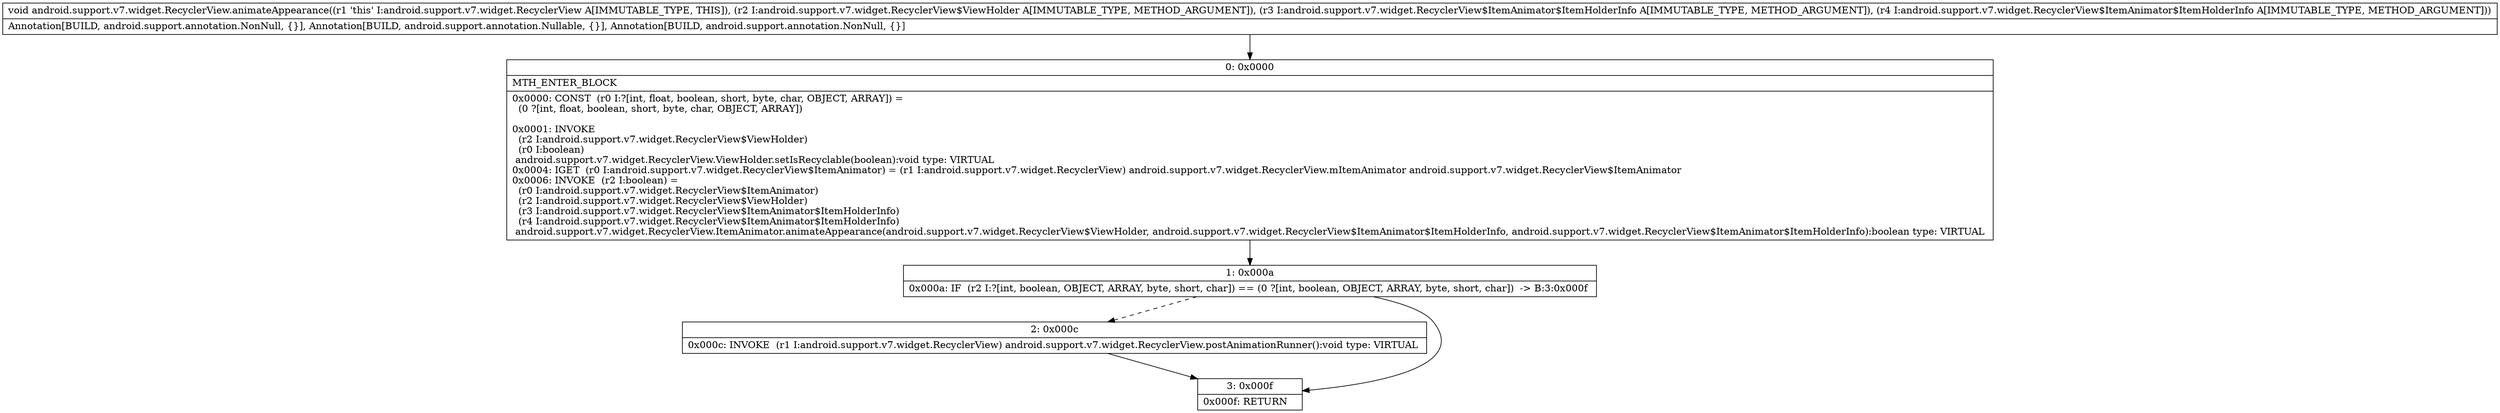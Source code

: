 digraph "CFG forandroid.support.v7.widget.RecyclerView.animateAppearance(Landroid\/support\/v7\/widget\/RecyclerView$ViewHolder;Landroid\/support\/v7\/widget\/RecyclerView$ItemAnimator$ItemHolderInfo;Landroid\/support\/v7\/widget\/RecyclerView$ItemAnimator$ItemHolderInfo;)V" {
Node_0 [shape=record,label="{0\:\ 0x0000|MTH_ENTER_BLOCK\l|0x0000: CONST  (r0 I:?[int, float, boolean, short, byte, char, OBJECT, ARRAY]) = \l  (0 ?[int, float, boolean, short, byte, char, OBJECT, ARRAY])\l \l0x0001: INVOKE  \l  (r2 I:android.support.v7.widget.RecyclerView$ViewHolder)\l  (r0 I:boolean)\l android.support.v7.widget.RecyclerView.ViewHolder.setIsRecyclable(boolean):void type: VIRTUAL \l0x0004: IGET  (r0 I:android.support.v7.widget.RecyclerView$ItemAnimator) = (r1 I:android.support.v7.widget.RecyclerView) android.support.v7.widget.RecyclerView.mItemAnimator android.support.v7.widget.RecyclerView$ItemAnimator \l0x0006: INVOKE  (r2 I:boolean) = \l  (r0 I:android.support.v7.widget.RecyclerView$ItemAnimator)\l  (r2 I:android.support.v7.widget.RecyclerView$ViewHolder)\l  (r3 I:android.support.v7.widget.RecyclerView$ItemAnimator$ItemHolderInfo)\l  (r4 I:android.support.v7.widget.RecyclerView$ItemAnimator$ItemHolderInfo)\l android.support.v7.widget.RecyclerView.ItemAnimator.animateAppearance(android.support.v7.widget.RecyclerView$ViewHolder, android.support.v7.widget.RecyclerView$ItemAnimator$ItemHolderInfo, android.support.v7.widget.RecyclerView$ItemAnimator$ItemHolderInfo):boolean type: VIRTUAL \l}"];
Node_1 [shape=record,label="{1\:\ 0x000a|0x000a: IF  (r2 I:?[int, boolean, OBJECT, ARRAY, byte, short, char]) == (0 ?[int, boolean, OBJECT, ARRAY, byte, short, char])  \-\> B:3:0x000f \l}"];
Node_2 [shape=record,label="{2\:\ 0x000c|0x000c: INVOKE  (r1 I:android.support.v7.widget.RecyclerView) android.support.v7.widget.RecyclerView.postAnimationRunner():void type: VIRTUAL \l}"];
Node_3 [shape=record,label="{3\:\ 0x000f|0x000f: RETURN   \l}"];
MethodNode[shape=record,label="{void android.support.v7.widget.RecyclerView.animateAppearance((r1 'this' I:android.support.v7.widget.RecyclerView A[IMMUTABLE_TYPE, THIS]), (r2 I:android.support.v7.widget.RecyclerView$ViewHolder A[IMMUTABLE_TYPE, METHOD_ARGUMENT]), (r3 I:android.support.v7.widget.RecyclerView$ItemAnimator$ItemHolderInfo A[IMMUTABLE_TYPE, METHOD_ARGUMENT]), (r4 I:android.support.v7.widget.RecyclerView$ItemAnimator$ItemHolderInfo A[IMMUTABLE_TYPE, METHOD_ARGUMENT]))  | Annotation[BUILD, android.support.annotation.NonNull, \{\}], Annotation[BUILD, android.support.annotation.Nullable, \{\}], Annotation[BUILD, android.support.annotation.NonNull, \{\}]\l}"];
MethodNode -> Node_0;
Node_0 -> Node_1;
Node_1 -> Node_2[style=dashed];
Node_1 -> Node_3;
Node_2 -> Node_3;
}

